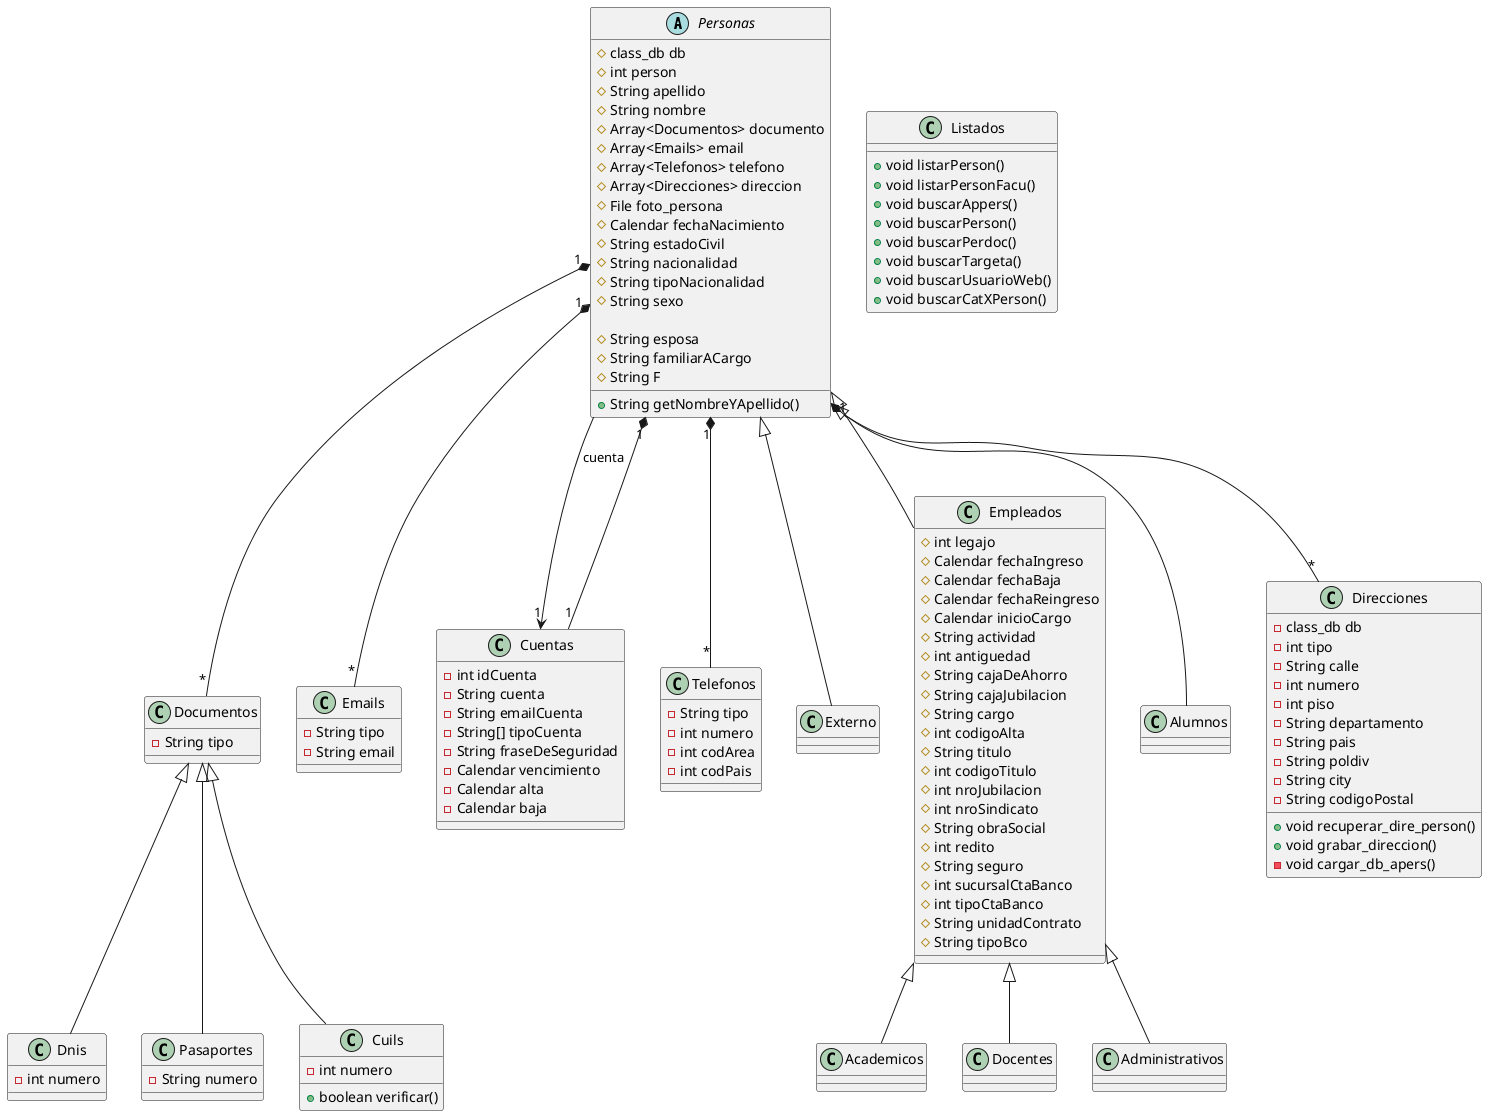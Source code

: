 @startuml


abstract class Personas {
	#class_db db
	#int person
	#String apellido
	#String nombre
	#Array<Documentos> documento
	#Array<Emails> email
	#Array<Telefonos> telefono
	#Array<Direcciones> direccion
	#File foto_persona
	#Calendar fechaNacimiento
	#String estadoCivil
	#String nacionalidad
	#String tipoNacionalidad
	#String sexo
	
	#String esposa
	#String familiarACargo
	#String F
	
	
	+String getNombreYApellido()
}


class Dnis [[java:personas.Dnis]] {
	-int numero
}
abstract class Documentos [[java:personas.Documentos]] {
	-String tipo
}
class Emails [[java:personas.Emails]] {
	-String tipo
	-String email
}
class Cuentas [[java:personas.Cuentas]] {
	-int idCuenta
	-String cuenta
	-String emailCuenta
	-String[] tipoCuenta
	-String fraseDeSeguridad
	-Calendar vencimiento
	-Calendar alta
	-Calendar baja
}
class Academicos [[java:personas.Academicos]] {
}
class Telefonos [[java:personas.Telefonos]] {
	-String tipo
	-int numero
	-int codArea
	-int codPais
}
class Externo [[java:personas.Externo]] {
}
abstract class Empleados [[java:personas.Empleados]] {
	#int legajo
	#Calendar fechaIngreso
	#Calendar fechaBaja
	#Calendar fechaReingreso
	#Calendar inicioCargo
	#String actividad
	#int antiguedad
	#String cajaDeAhorro
	#String cajaJubilacion
	#String cargo
	#int codigoAlta
	#String titulo
	#int codigoTitulo
	#int nroJubilacion
	#int nroSindicato
	#String obraSocial
	#int redito
	#String seguro
	#int sucursalCtaBanco
	#int tipoCtaBanco
	#String unidadContrato
	#String tipoBco
	
}
class Docentes [[java:personas.Docentes]] {
}
class Pasaportes [[java:personas.Pasaportes]] {
	-String numero
}
class Cuils [[java:personas.Cuils]] {
	-int numero
	+boolean verificar()
}
class Documentos [[java:personas.Documentos]] {
}
class Alumnos [[java:personas.Alumnos]] {
}
class Listados [[java:personas.Listados]] {
	+void listarPerson()
	+void listarPersonFacu()
	+void buscarAppers()
	+void buscarPerson()
	+void buscarPerdoc()
	+void buscarTargeta()
	+void buscarUsuarioWeb()
	+void buscarCatXPerson()
}
class Administrativos [[java:personas.Administrativos]] {
}
class Empleados [[java:personas.Empleados]] {
}
class Direcciones {
	-class_db db
	-int tipo
	-String calle
	-int numero
	-int piso
	-String departamento
	-String pais
	-String poldiv
	-String city
	-String codigoPostal
	
	+void recuperar_dire_person()
	+void grabar_direccion()
	-void cargar_db_apers()
}

Documentos <|-- Dnis
Documentos <|-- Pasaportes
Documentos <|-- Cuils
Personas <|-- Alumnos
Personas <|-- Externo
Personas <|-- Empleados
Empleados <|-- Administrativos
Empleados <|-- Academicos
Empleados <|-- Docentes
Personas --> "1" Cuentas : cuenta

Personas "1" *-- "*" Documentos
Personas "1" *-- "*" Direcciones
Personas "1" *-- "*" Telefonos
Personas "1" *-- "*" Emails
Personas "1" *-- "1" Cuentas

@enduml